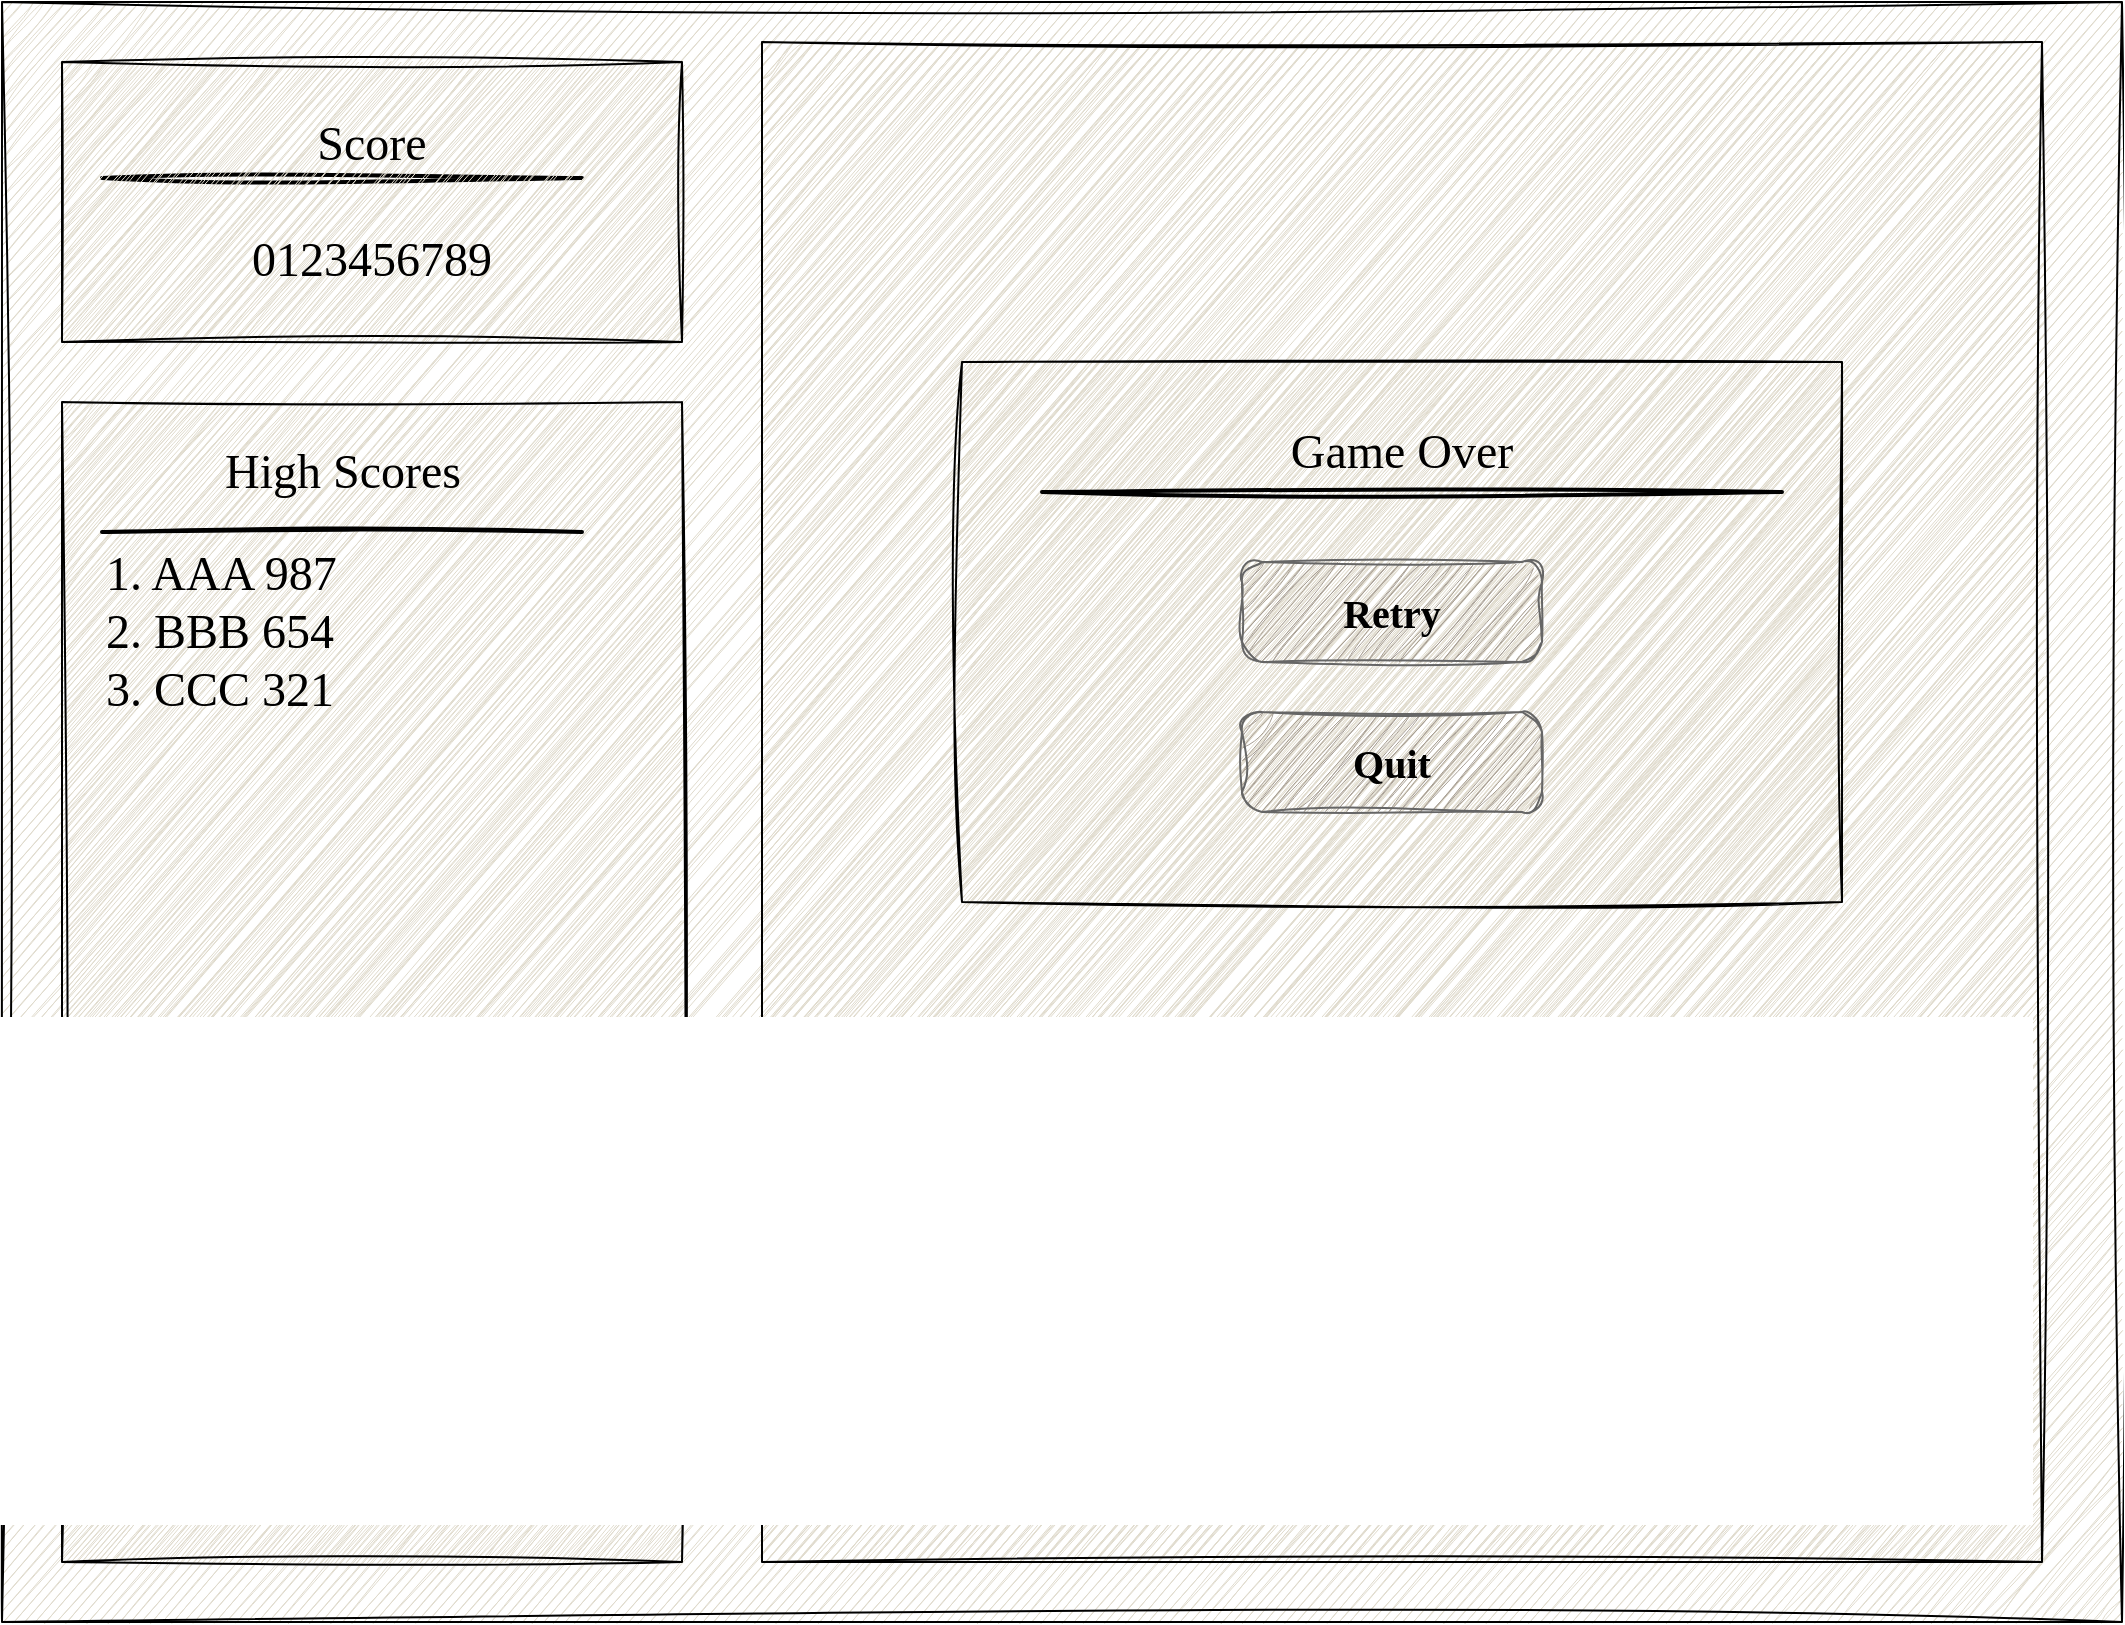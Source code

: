 <mxfile version="24.7.17">
  <diagram name="Page-1" id="03018318-947c-dd8e-b7a3-06fadd420f32">
    <mxGraphModel dx="1434" dy="754" grid="1" gridSize="10" guides="1" tooltips="1" connect="1" arrows="1" fold="1" page="1" pageScale="1" pageWidth="1100" pageHeight="850" background="none" math="0" shadow="0">
      <root>
        <mxCell id="0" />
        <mxCell id="1" parent="0" />
        <mxCell id="677b7b8949515195-1" value="" style="whiteSpace=wrap;html=1;rounded=0;shadow=0;labelBackgroundColor=none;strokeColor=#000000;strokeWidth=1;fillColor=#e0dbcd;fontFamily=Verdana;fontSize=12;fontColor=#000000;align=center;comic=1;glass=0;sketch=1;curveFitting=1;jiggle=2;" parent="1" vertex="1">
          <mxGeometry x="20" y="20" width="1060" height="810" as="geometry" />
        </mxCell>
        <mxCell id="677b7b8949515195-2" value="" style="whiteSpace=wrap;html=1;rounded=0;shadow=0;labelBackgroundColor=none;strokeWidth=1;fontFamily=Cabin Sketch;fontSize=24;align=center;comic=1;fillColor=#e0dbcd;sketch=1;curveFitting=1;jiggle=2;fontSource=https%3A%2F%2Ffonts.googleapis.com%2Fcss%3Ffamily%3DCabin%2BSketch;" parent="1" vertex="1">
          <mxGeometry x="50" y="220" width="310" height="580" as="geometry" />
        </mxCell>
        <mxCell id="zoR_4AAuzc3p54MubUYO-24" value="" style="line;strokeWidth=2;html=1;sketch=1;hachureGap=4;jiggle=2;curveFitting=1;fontFamily=Architects Daughter;fontSource=https%3A%2F%2Ffonts.googleapis.com%2Fcss%3Ffamily%3DArchitects%2BDaughter;" vertex="1" parent="1">
          <mxGeometry x="70" y="103" width="240" height="10" as="geometry" />
        </mxCell>
        <mxCell id="zoR_4AAuzc3p54MubUYO-25" value="&lt;div&gt;Score&lt;/div&gt;&lt;div&gt;&lt;br&gt;&lt;/div&gt;&lt;div&gt;0123456789&lt;br&gt;&lt;/div&gt;" style="whiteSpace=wrap;html=1;rounded=0;shadow=0;labelBackgroundColor=none;strokeWidth=1;fontFamily=Cabin Sketch;fontSize=24;align=center;comic=1;fillColor=#e0dbcd;sketch=1;curveFitting=1;jiggle=2;fontSource=https%3A%2F%2Ffonts.googleapis.com%2Fcss%3Ffamily%3DCabin%2BSketch;" vertex="1" parent="1">
          <mxGeometry x="50" y="50" width="310" height="140" as="geometry" />
        </mxCell>
        <mxCell id="zoR_4AAuzc3p54MubUYO-26" value="High Scores" style="text;html=1;align=center;verticalAlign=middle;whiteSpace=wrap;rounded=0;fontFamily=Cabin Sketch;fontSource=https%3A%2F%2Ffonts.googleapis.com%2Fcss%3Ffamily%3DCabin%2BSketch;fontSize=24;" vertex="1" parent="1">
          <mxGeometry x="112.5" y="240" width="155" height="30" as="geometry" />
        </mxCell>
        <mxCell id="zoR_4AAuzc3p54MubUYO-27" value="" style="line;strokeWidth=2;html=1;sketch=1;hachureGap=4;jiggle=2;curveFitting=1;fontFamily=Architects Daughter;fontSource=https%3A%2F%2Ffonts.googleapis.com%2Fcss%3Ffamily%3DArchitects%2BDaughter;" vertex="1" parent="1">
          <mxGeometry x="70" y="280" width="240" height="10" as="geometry" />
        </mxCell>
        <mxCell id="zoR_4AAuzc3p54MubUYO-28" value="&lt;div&gt;1. AAA 987&lt;/div&gt;&lt;div&gt;2. BBB 654&lt;/div&gt;&lt;div&gt;3. CCC 321&lt;br&gt;&lt;/div&gt;" style="text;html=1;align=left;verticalAlign=middle;whiteSpace=wrap;rounded=0;fontFamily=Cabin Sketch;fontSource=https%3A%2F%2Ffonts.googleapis.com%2Fcss%3Ffamily%3DCabin%2BSketch;fontSize=24;labelPosition=center;verticalLabelPosition=middle;" vertex="1" parent="1">
          <mxGeometry x="70" y="320" width="310" height="30" as="geometry" />
        </mxCell>
        <mxCell id="zoR_4AAuzc3p54MubUYO-29" value="" style="rounded=0;whiteSpace=wrap;html=1;sketch=1;hachureGap=4;jiggle=2;curveFitting=1;fontFamily=Architects Daughter;fontSource=https%3A%2F%2Ffonts.googleapis.com%2Fcss%3Ffamily%3DArchitects%2BDaughter;fillColor=#e0dbcd;" vertex="1" parent="1">
          <mxGeometry x="400" y="40" width="640" height="760" as="geometry" />
        </mxCell>
        <mxCell id="zoR_4AAuzc3p54MubUYO-41" value="" style="rounded=0;whiteSpace=wrap;html=1;sketch=1;hachureGap=4;jiggle=2;curveFitting=1;fontFamily=Architects Daughter;fontSource=https%3A%2F%2Ffonts.googleapis.com%2Fcss%3Ffamily%3DArchitects%2BDaughter;fillColor=#E0DBCD;" vertex="1" parent="1">
          <mxGeometry x="500" y="200" width="440" height="270" as="geometry" />
        </mxCell>
        <mxCell id="zoR_4AAuzc3p54MubUYO-42" value="Game Over" style="text;html=1;align=center;verticalAlign=middle;whiteSpace=wrap;rounded=0;fontFamily=Cabin Sketch;fontSource=https%3A%2F%2Ffonts.googleapis.com%2Fcss%3Ffamily%3DCabin%2BSketch;fontSize=24;" vertex="1" parent="1">
          <mxGeometry x="640" y="230" width="160" height="30" as="geometry" />
        </mxCell>
        <mxCell id="zoR_4AAuzc3p54MubUYO-43" value="" style="line;strokeWidth=2;html=1;sketch=1;hachureGap=4;jiggle=2;curveFitting=1;fontFamily=Architects Daughter;fontSource=https%3A%2F%2Ffonts.googleapis.com%2Fcss%3Ffamily%3DArchitects%2BDaughter;" vertex="1" parent="1">
          <mxGeometry x="540" y="260" width="370" height="10" as="geometry" />
        </mxCell>
        <mxCell id="zoR_4AAuzc3p54MubUYO-45" value="Retry" style="strokeWidth=1;shadow=0;dashed=0;align=center;html=1;shape=mxgraph.mockup.buttons.button;strokeColor=#666666;fontColor=#000000;mainText=;buttonStyle=round;fontSize=20;fontStyle=1;fillColor=#A89F94;whiteSpace=wrap;sketch=1;hachureGap=4;jiggle=2;curveFitting=1;fontFamily=Cabin Sketch;fontSource=https%3A%2F%2Ffonts.googleapis.com%2Fcss%3Ffamily%3DCabin%2BSketch;" vertex="1" parent="1">
          <mxGeometry x="640" y="300" width="150" height="50" as="geometry" />
        </mxCell>
        <mxCell id="zoR_4AAuzc3p54MubUYO-46" value="Quit" style="strokeWidth=1;shadow=0;dashed=0;align=center;html=1;shape=mxgraph.mockup.buttons.button;strokeColor=#666666;fontColor=#000000;mainText=;buttonStyle=round;fontSize=20;fontStyle=1;fillColor=#A89F94;whiteSpace=wrap;sketch=1;hachureGap=4;jiggle=2;curveFitting=1;fontFamily=Cabin Sketch;fontSource=https%3A%2F%2Ffonts.googleapis.com%2Fcss%3Ffamily%3DCabin%2BSketch;" vertex="1" parent="1">
          <mxGeometry x="640" y="375" width="150" height="50" as="geometry" />
        </mxCell>
      </root>
    </mxGraphModel>
  </diagram>
</mxfile>
